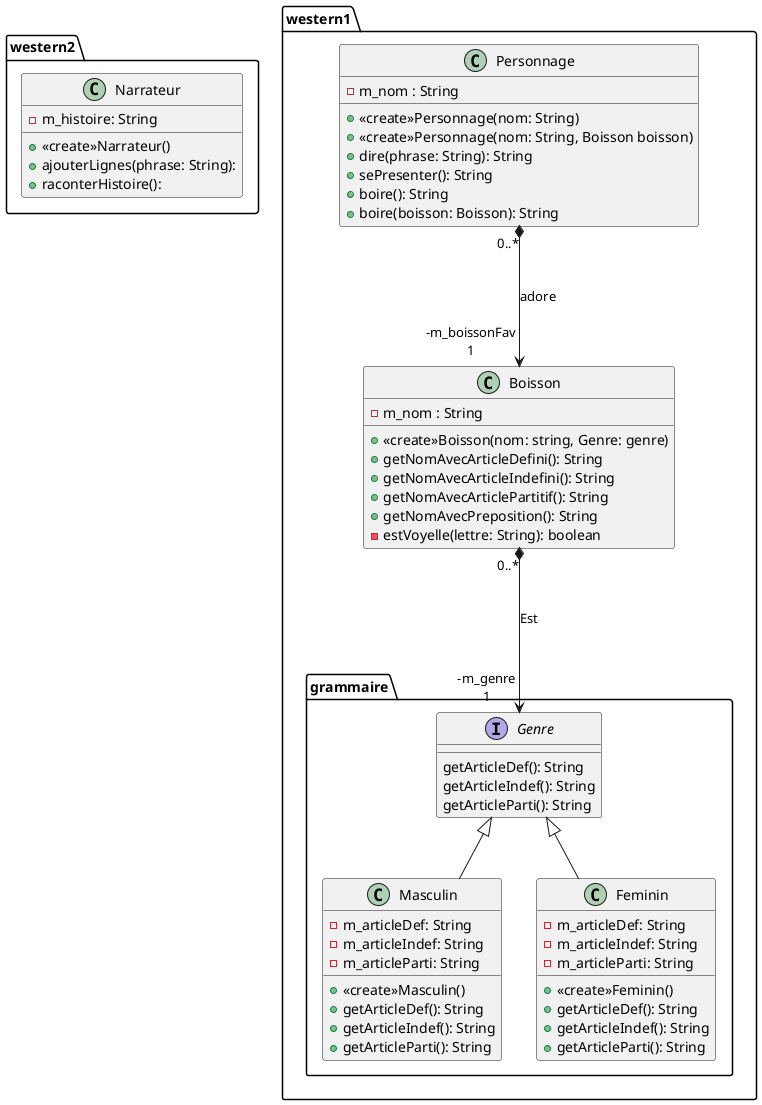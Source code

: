 @startuml

package western2{
    class Narrateur{
    -m_histoire: String
    +«create»Narrateur()
    +ajouterLignes(phrase: String):
    +raconterHistoire():
}

}
package western1{
class Personnage{
    -m_nom : String
    +«create»Personnage(nom: String)
    +«create»Personnage(nom: String, Boisson boisson)
    +dire(phrase: String): String
    +sePresenter(): String
    +boire(): String
    +boire(boisson: Boisson): String
}

class Boisson{
    -m_nom : String
    +«create»Boisson(nom: string, Genre: genre)
    +getNomAvecArticleDefini(): String
    +getNomAvecArticleIndefini(): String
    +getNomAvecArticlePartitif(): String
    +getNomAvecPreposition(): String
    -estVoyelle(lettre: String): boolean
}

package grammaire {
    class Masculin extends Genre{
        -m_articleDef: String
        -m_articleIndef: String
        -m_articleParti: String
        +«create»Masculin()
        +getArticleDef(): String
        +getArticleIndef(): String
        +getArticleParti(): String
    }
    class Feminin extends Genre{
        -m_articleDef: String
        -m_articleIndef: String
        -m_articleParti: String
        +«create»Feminin()
        +getArticleDef(): String
        +getArticleIndef(): String
        +getArticleParti(): String
    }

    interface Genre{
        getArticleDef(): String
        getArticleIndef(): String
        getArticleParti(): String
    }
}
}
Boisson "0..*" *---> "-m_genre\n1" Genre : Est 

Personnage "0..*" *---> "-m_boissonFav\n1" Boisson : adore
@enduml